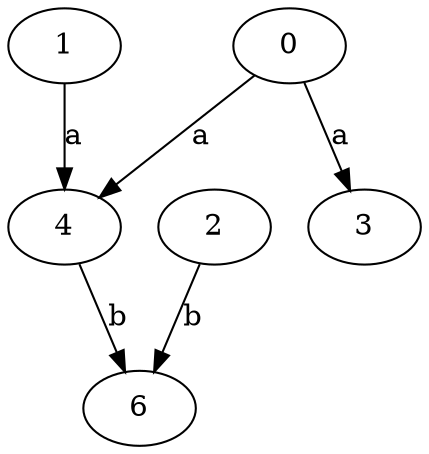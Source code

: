 strict digraph  {
1;
2;
3;
0;
4;
6;
1 -> 4  [label=a];
2 -> 6  [label=b];
0 -> 3  [label=a];
0 -> 4  [label=a];
4 -> 6  [label=b];
}
